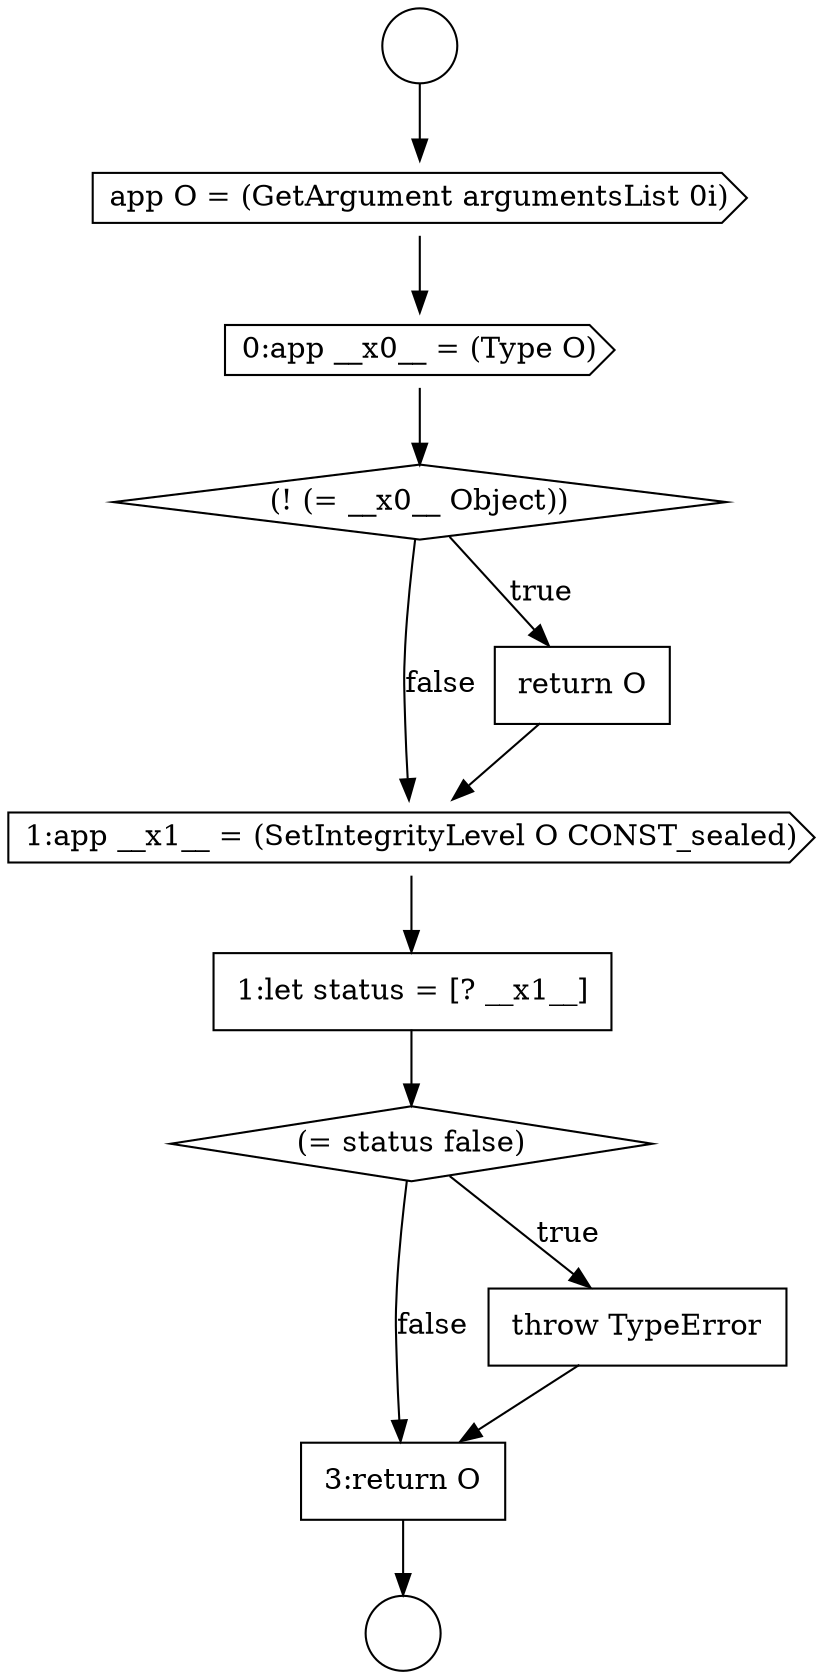digraph {
  node12141 [shape=cds, label=<<font color="black">1:app __x1__ = (SetIntegrityLevel O CONST_sealed)</font>> color="black" fillcolor="white" style=filled]
  node12137 [shape=cds, label=<<font color="black">app O = (GetArgument argumentsList 0i)</font>> color="black" fillcolor="white" style=filled]
  node12142 [shape=none, margin=0, label=<<font color="black">
    <table border="0" cellborder="1" cellspacing="0" cellpadding="10">
      <tr><td align="left">1:let status = [? __x1__]</td></tr>
    </table>
  </font>> color="black" fillcolor="white" style=filled]
  node12138 [shape=cds, label=<<font color="black">0:app __x0__ = (Type O)</font>> color="black" fillcolor="white" style=filled]
  node12143 [shape=diamond, label=<<font color="black">(= status false)</font>> color="black" fillcolor="white" style=filled]
  node12136 [shape=circle label=" " color="black" fillcolor="white" style=filled]
  node12135 [shape=circle label=" " color="black" fillcolor="white" style=filled]
  node12139 [shape=diamond, label=<<font color="black">(! (= __x0__ Object))</font>> color="black" fillcolor="white" style=filled]
  node12145 [shape=none, margin=0, label=<<font color="black">
    <table border="0" cellborder="1" cellspacing="0" cellpadding="10">
      <tr><td align="left">3:return O</td></tr>
    </table>
  </font>> color="black" fillcolor="white" style=filled]
  node12140 [shape=none, margin=0, label=<<font color="black">
    <table border="0" cellborder="1" cellspacing="0" cellpadding="10">
      <tr><td align="left">return O</td></tr>
    </table>
  </font>> color="black" fillcolor="white" style=filled]
  node12144 [shape=none, margin=0, label=<<font color="black">
    <table border="0" cellborder="1" cellspacing="0" cellpadding="10">
      <tr><td align="left">throw TypeError</td></tr>
    </table>
  </font>> color="black" fillcolor="white" style=filled]
  node12135 -> node12137 [ color="black"]
  node12138 -> node12139 [ color="black"]
  node12139 -> node12140 [label=<<font color="black">true</font>> color="black"]
  node12139 -> node12141 [label=<<font color="black">false</font>> color="black"]
  node12141 -> node12142 [ color="black"]
  node12140 -> node12141 [ color="black"]
  node12145 -> node12136 [ color="black"]
  node12137 -> node12138 [ color="black"]
  node12142 -> node12143 [ color="black"]
  node12143 -> node12144 [label=<<font color="black">true</font>> color="black"]
  node12143 -> node12145 [label=<<font color="black">false</font>> color="black"]
  node12144 -> node12145 [ color="black"]
}

